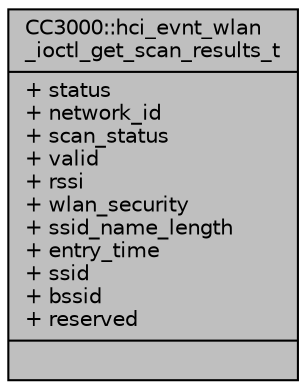 digraph "CC3000::hci_evnt_wlan_ioctl_get_scan_results_t"
{
  edge [fontname="Helvetica",fontsize="10",labelfontname="Helvetica",labelfontsize="10"];
  node [fontname="Helvetica",fontsize="10",shape=record];
  Node1 [label="{CC3000::hci_evnt_wlan\l_ioctl_get_scan_results_t\n|+ status\l+ network_id\l+ scan_status\l+ valid\l+ rssi\l+ wlan_security\l+ ssid_name_length\l+ entry_time\l+ ssid\l+ bssid\l+ reserved\l|}",height=0.2,width=0.4,color="black", fillcolor="grey75", style="filled", fontcolor="black"];
}
